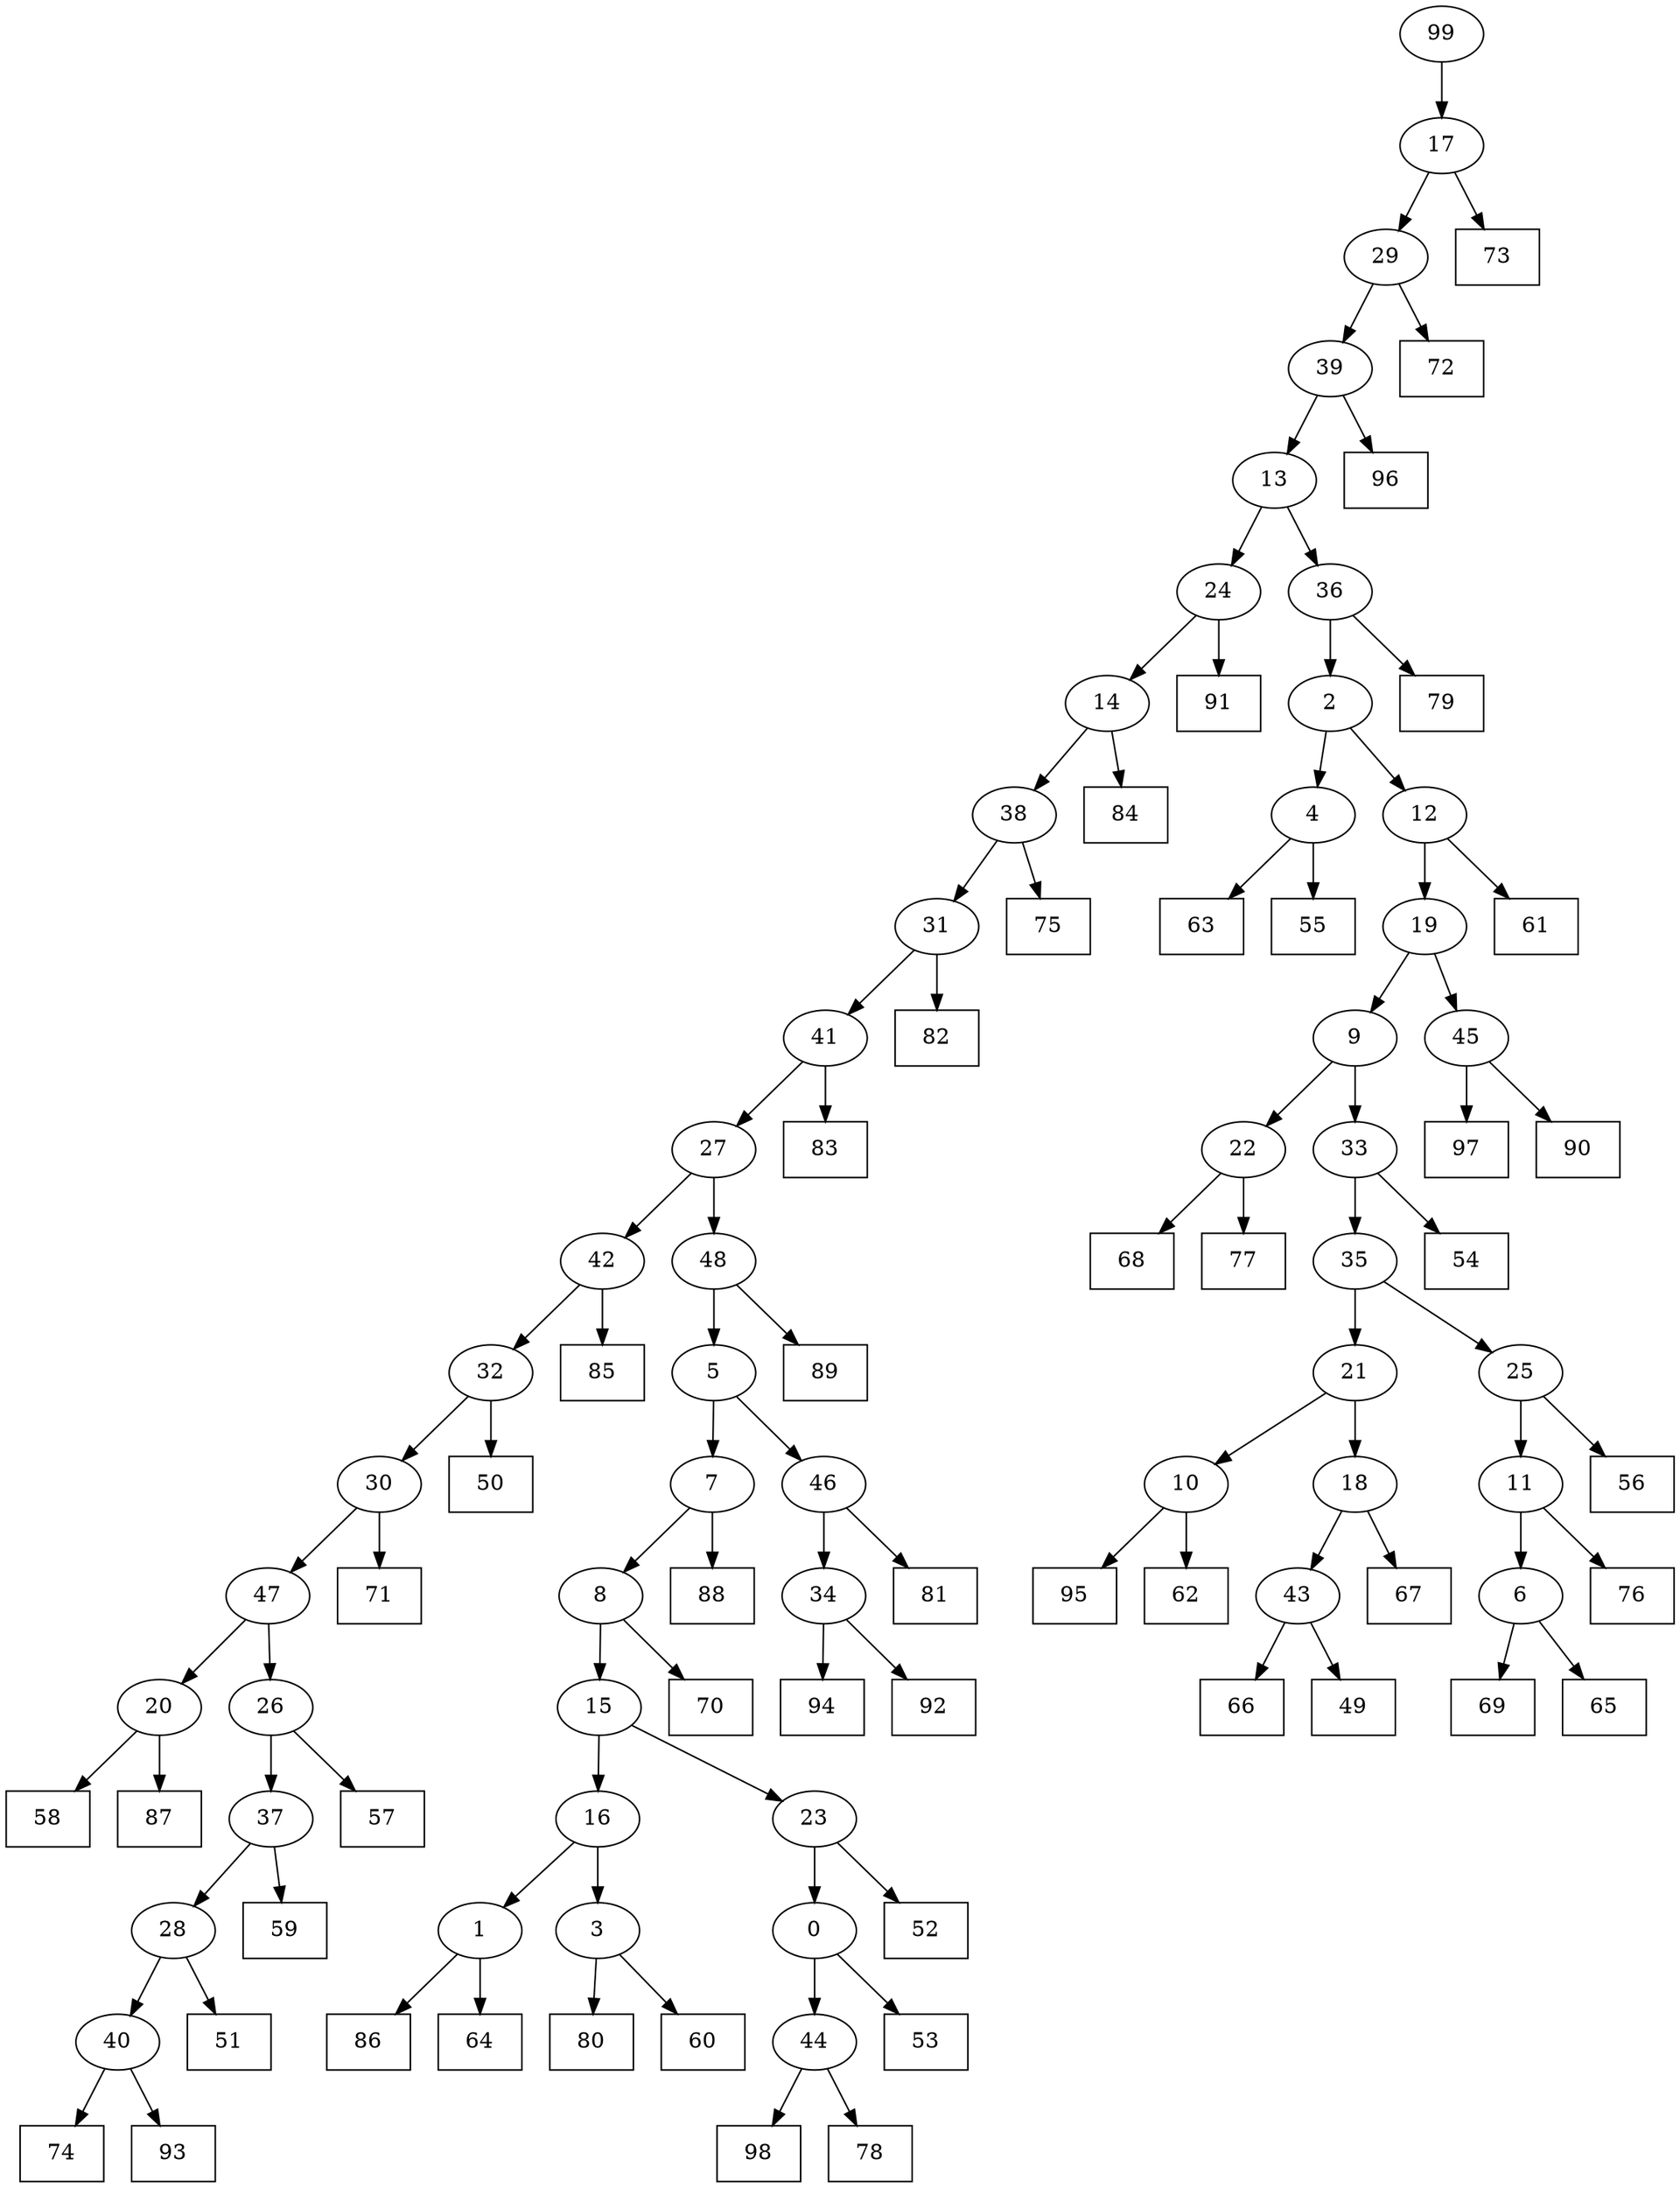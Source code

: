 digraph G {
0[label="0"];
1[label="1"];
2[label="2"];
3[label="3"];
4[label="4"];
5[label="5"];
6[label="6"];
7[label="7"];
8[label="8"];
9[label="9"];
10[label="10"];
11[label="11"];
12[label="12"];
13[label="13"];
14[label="14"];
15[label="15"];
16[label="16"];
17[label="17"];
18[label="18"];
19[label="19"];
20[label="20"];
21[label="21"];
22[label="22"];
23[label="23"];
24[label="24"];
25[label="25"];
26[label="26"];
27[label="27"];
28[label="28"];
29[label="29"];
30[label="30"];
31[label="31"];
32[label="32"];
33[label="33"];
34[label="34"];
35[label="35"];
36[label="36"];
37[label="37"];
38[label="38"];
39[label="39"];
40[label="40"];
41[label="41"];
42[label="42"];
43[label="43"];
44[label="44"];
45[label="45"];
46[label="46"];
47[label="47"];
48[label="48"];
49[shape=box,label="68"];
50[shape=box,label="57"];
51[shape=box,label="72"];
52[shape=box,label="81"];
53[shape=box,label="86"];
54[shape=box,label="98"];
55[shape=box,label="50"];
56[shape=box,label="95"];
57[shape=box,label="58"];
58[shape=box,label="85"];
59[shape=box,label="53"];
60[shape=box,label="88"];
61[shape=box,label="82"];
62[shape=box,label="66"];
63[shape=box,label="87"];
64[shape=box,label="74"];
65[shape=box,label="51"];
66[shape=box,label="76"];
67[shape=box,label="67"];
68[shape=box,label="70"];
69[shape=box,label="97"];
70[shape=box,label="52"];
71[shape=box,label="62"];
72[shape=box,label="84"];
73[shape=box,label="77"];
74[shape=box,label="56"];
75[shape=box,label="75"];
76[shape=box,label="64"];
77[shape=box,label="80"];
78[shape=box,label="78"];
79[shape=box,label="93"];
80[shape=box,label="73"];
81[shape=box,label="54"];
82[shape=box,label="94"];
83[shape=box,label="63"];
84[shape=box,label="69"];
85[shape=box,label="92"];
86[shape=box,label="89"];
87[shape=box,label="65"];
88[shape=box,label="55"];
89[shape=box,label="59"];
90[shape=box,label="61"];
91[shape=box,label="79"];
92[shape=box,label="49"];
93[shape=box,label="90"];
94[shape=box,label="83"];
95[shape=box,label="91"];
96[shape=box,label="71"];
97[shape=box,label="60"];
98[shape=box,label="96"];
99[label="99"];
3->77 ;
0->59 ;
25->74 ;
7->60 ;
36->91 ;
38->75 ;
23->0 ;
45->93 ;
34->85 ;
17->80 ;
48->86 ;
43->62 ;
31->61 ;
19->9 ;
5->46 ;
39->98 ;
45->69 ;
20->57 ;
3->97 ;
35->21 ;
21->10 ;
44->78 ;
9->33 ;
46->52 ;
4->83 ;
10->56 ;
14->72 ;
1->76 ;
11->66 ;
2->4 ;
4->88 ;
17->29 ;
29->51 ;
47->26 ;
26->50 ;
0->44 ;
44->54 ;
24->14 ;
14->38 ;
30->96 ;
29->39 ;
12->90 ;
33->81 ;
16->1 ;
99->17 ;
1->53 ;
6->84 ;
31->41 ;
38->31 ;
33->35 ;
2->12 ;
40->79 ;
41->27 ;
10->71 ;
18->43 ;
43->92 ;
19->45 ;
22->49 ;
32->55 ;
35->25 ;
15->23 ;
25->11 ;
8->68 ;
47->20 ;
9->22 ;
13->24 ;
24->95 ;
22->73 ;
27->42 ;
42->58 ;
41->94 ;
46->34 ;
34->82 ;
39->13 ;
26->37 ;
37->89 ;
11->6 ;
21->18 ;
18->67 ;
6->87 ;
40->64 ;
30->47 ;
37->28 ;
28->65 ;
20->63 ;
13->36 ;
36->2 ;
42->32 ;
32->30 ;
23->70 ;
15->16 ;
16->3 ;
12->19 ;
48->5 ;
5->7 ;
27->48 ;
28->40 ;
7->8 ;
8->15 ;
}
